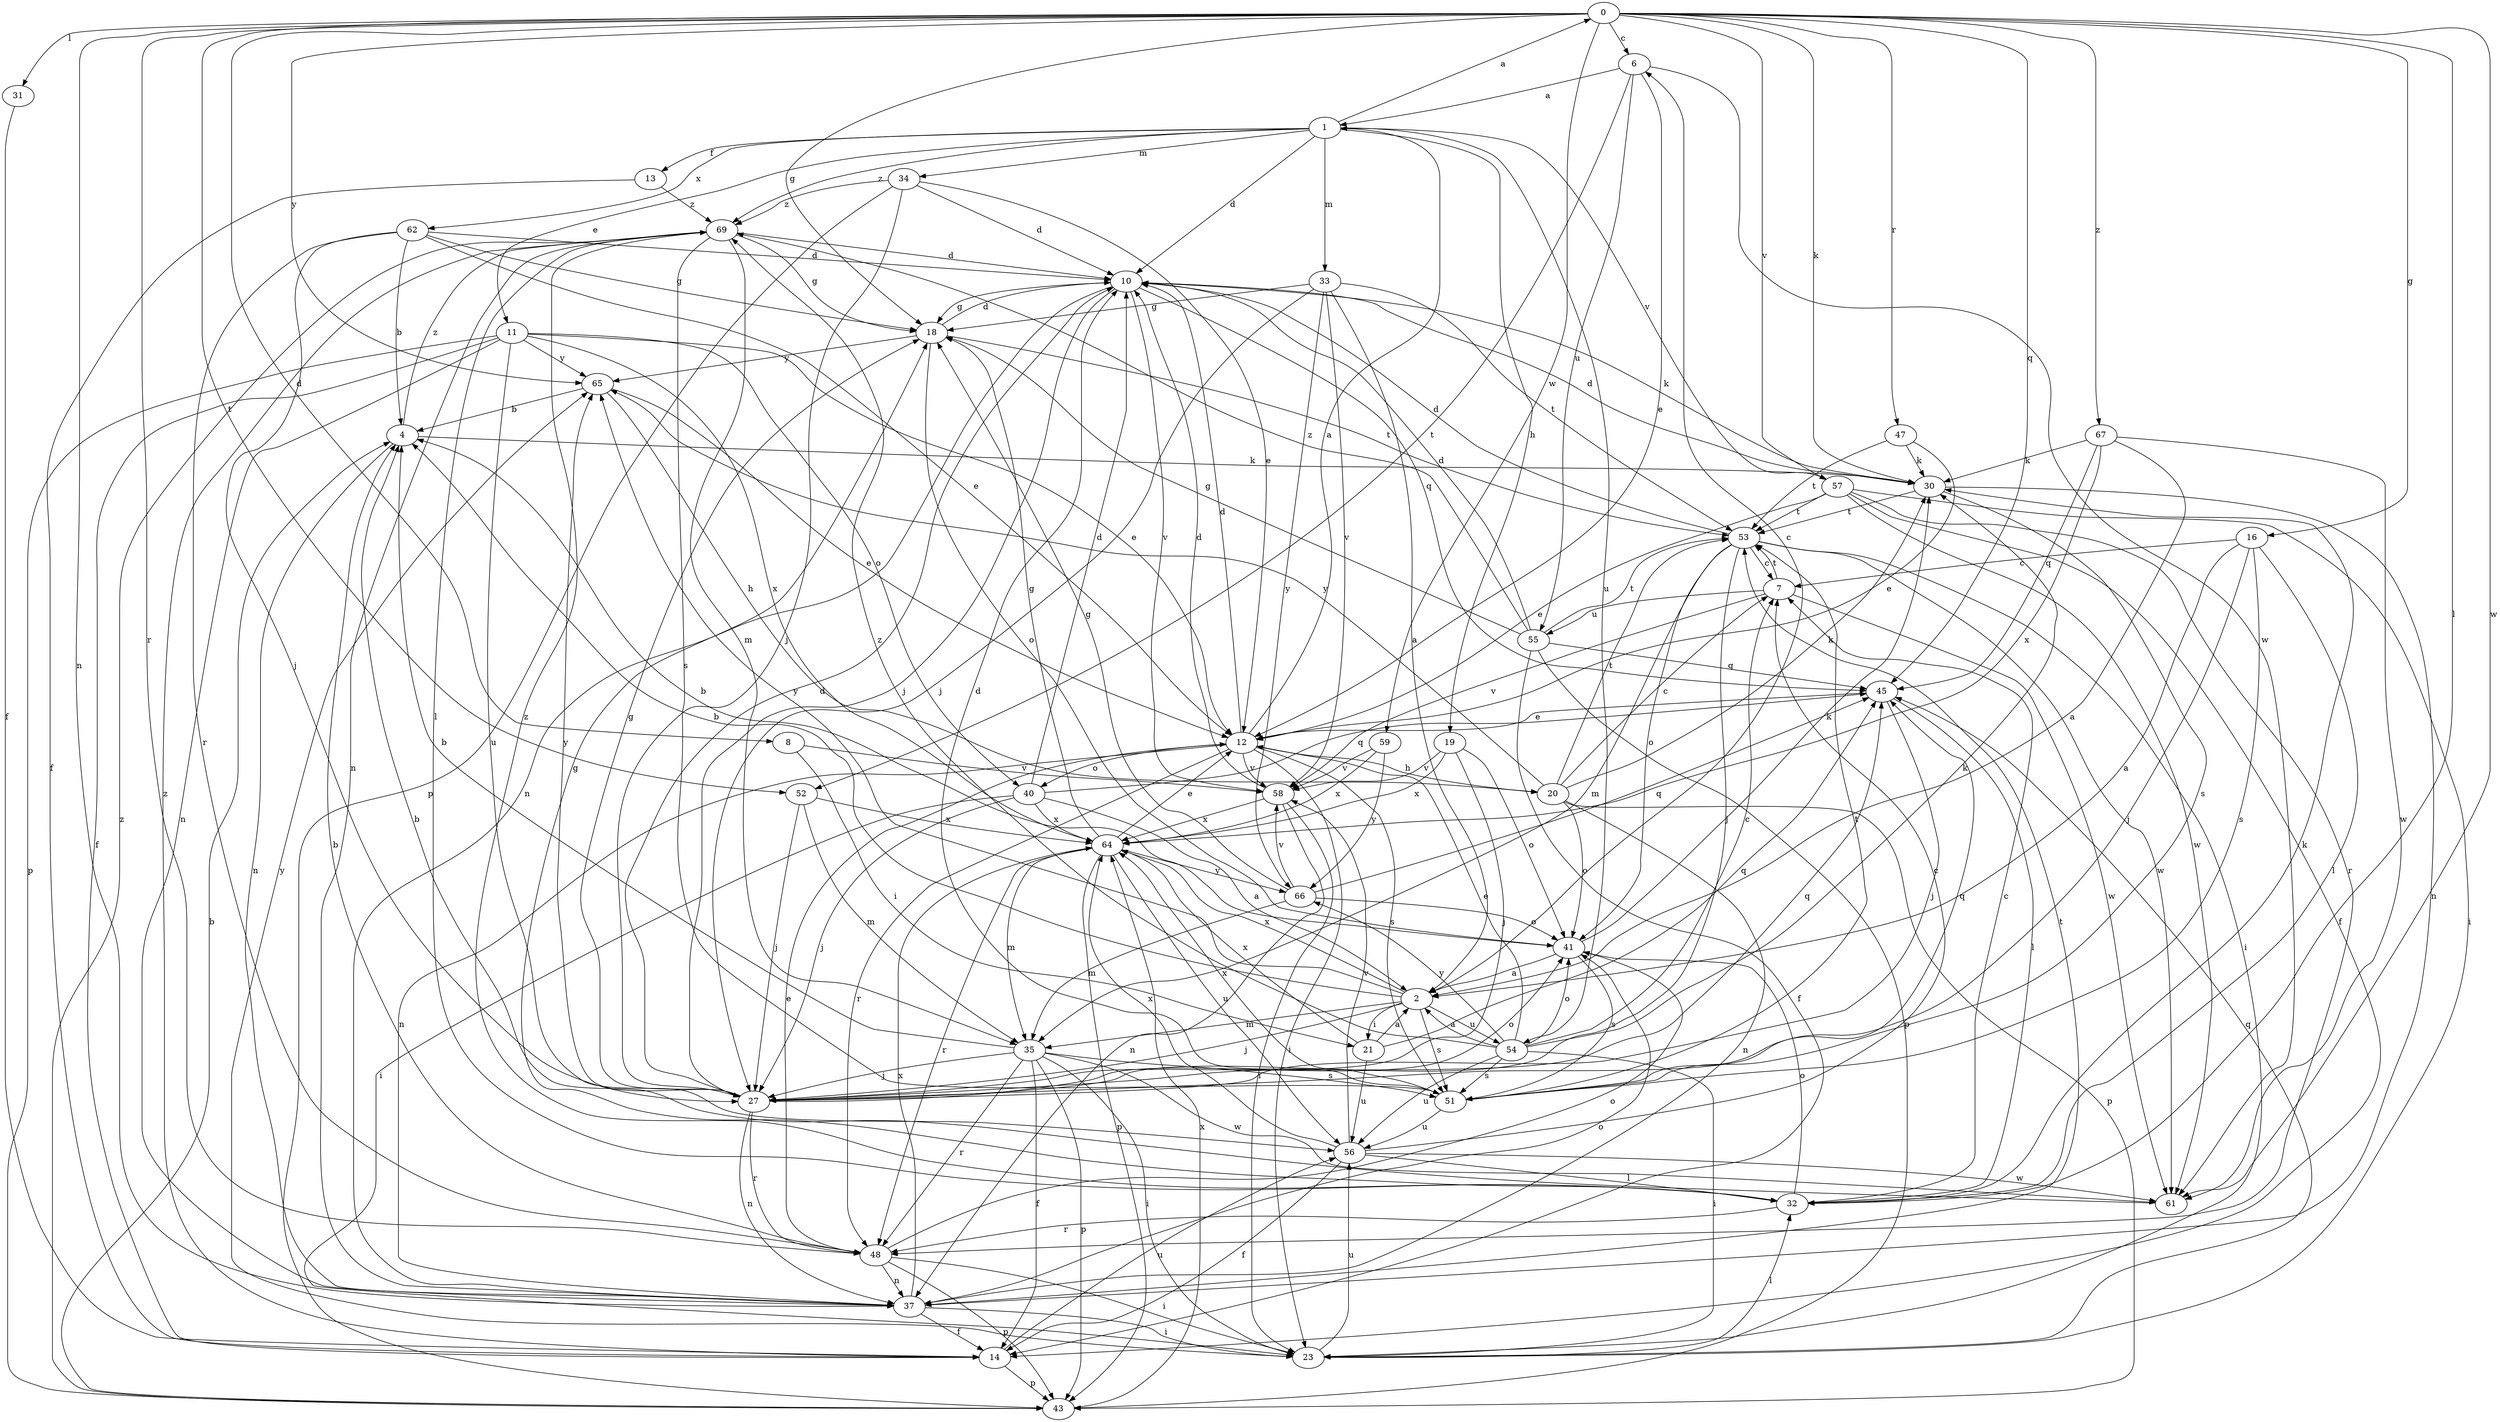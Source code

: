 strict digraph  {
0;
1;
2;
4;
6;
7;
8;
10;
11;
12;
13;
14;
16;
18;
19;
20;
21;
23;
27;
30;
31;
32;
33;
34;
35;
37;
40;
41;
43;
45;
47;
48;
51;
52;
53;
54;
55;
56;
57;
58;
59;
61;
62;
64;
65;
66;
67;
69;
0 -> 6  [label=c];
0 -> 8  [label=d];
0 -> 16  [label=g];
0 -> 18  [label=g];
0 -> 30  [label=k];
0 -> 31  [label=l];
0 -> 32  [label=l];
0 -> 37  [label=n];
0 -> 45  [label=q];
0 -> 47  [label=r];
0 -> 48  [label=r];
0 -> 52  [label=t];
0 -> 57  [label=v];
0 -> 59  [label=w];
0 -> 61  [label=w];
0 -> 65  [label=y];
0 -> 67  [label=z];
1 -> 0  [label=a];
1 -> 10  [label=d];
1 -> 11  [label=e];
1 -> 13  [label=f];
1 -> 19  [label=h];
1 -> 33  [label=m];
1 -> 34  [label=m];
1 -> 54  [label=u];
1 -> 57  [label=v];
1 -> 62  [label=x];
1 -> 69  [label=z];
2 -> 4  [label=b];
2 -> 6  [label=c];
2 -> 21  [label=i];
2 -> 27  [label=j];
2 -> 35  [label=m];
2 -> 51  [label=s];
2 -> 54  [label=u];
2 -> 64  [label=x];
2 -> 65  [label=y];
4 -> 30  [label=k];
4 -> 37  [label=n];
4 -> 69  [label=z];
6 -> 1  [label=a];
6 -> 12  [label=e];
6 -> 52  [label=t];
6 -> 55  [label=u];
6 -> 61  [label=w];
7 -> 53  [label=t];
7 -> 55  [label=u];
7 -> 58  [label=v];
7 -> 61  [label=w];
8 -> 21  [label=i];
8 -> 58  [label=v];
10 -> 18  [label=g];
10 -> 27  [label=j];
10 -> 30  [label=k];
10 -> 37  [label=n];
10 -> 45  [label=q];
10 -> 58  [label=v];
11 -> 12  [label=e];
11 -> 14  [label=f];
11 -> 37  [label=n];
11 -> 40  [label=o];
11 -> 43  [label=p];
11 -> 56  [label=u];
11 -> 64  [label=x];
11 -> 65  [label=y];
12 -> 1  [label=a];
12 -> 10  [label=d];
12 -> 20  [label=h];
12 -> 23  [label=i];
12 -> 37  [label=n];
12 -> 40  [label=o];
12 -> 48  [label=r];
12 -> 51  [label=s];
12 -> 58  [label=v];
13 -> 14  [label=f];
13 -> 69  [label=z];
14 -> 43  [label=p];
14 -> 56  [label=u];
14 -> 69  [label=z];
16 -> 2  [label=a];
16 -> 7  [label=c];
16 -> 27  [label=j];
16 -> 32  [label=l];
16 -> 51  [label=s];
18 -> 10  [label=d];
18 -> 41  [label=o];
18 -> 53  [label=t];
18 -> 65  [label=y];
19 -> 27  [label=j];
19 -> 41  [label=o];
19 -> 58  [label=v];
19 -> 64  [label=x];
20 -> 7  [label=c];
20 -> 30  [label=k];
20 -> 37  [label=n];
20 -> 41  [label=o];
20 -> 43  [label=p];
20 -> 53  [label=t];
20 -> 65  [label=y];
21 -> 2  [label=a];
21 -> 45  [label=q];
21 -> 56  [label=u];
21 -> 64  [label=x];
23 -> 32  [label=l];
23 -> 45  [label=q];
23 -> 56  [label=u];
23 -> 65  [label=y];
27 -> 10  [label=d];
27 -> 18  [label=g];
27 -> 37  [label=n];
27 -> 41  [label=o];
27 -> 45  [label=q];
27 -> 48  [label=r];
27 -> 65  [label=y];
30 -> 10  [label=d];
30 -> 37  [label=n];
30 -> 51  [label=s];
30 -> 53  [label=t];
31 -> 14  [label=f];
32 -> 7  [label=c];
32 -> 18  [label=g];
32 -> 30  [label=k];
32 -> 41  [label=o];
32 -> 48  [label=r];
32 -> 69  [label=z];
33 -> 2  [label=a];
33 -> 18  [label=g];
33 -> 27  [label=j];
33 -> 53  [label=t];
33 -> 58  [label=v];
33 -> 66  [label=y];
34 -> 10  [label=d];
34 -> 12  [label=e];
34 -> 27  [label=j];
34 -> 43  [label=p];
34 -> 69  [label=z];
35 -> 4  [label=b];
35 -> 14  [label=f];
35 -> 23  [label=i];
35 -> 27  [label=j];
35 -> 43  [label=p];
35 -> 48  [label=r];
35 -> 51  [label=s];
35 -> 61  [label=w];
37 -> 14  [label=f];
37 -> 23  [label=i];
37 -> 41  [label=o];
37 -> 53  [label=t];
37 -> 64  [label=x];
40 -> 2  [label=a];
40 -> 10  [label=d];
40 -> 23  [label=i];
40 -> 27  [label=j];
40 -> 45  [label=q];
40 -> 64  [label=x];
41 -> 2  [label=a];
41 -> 4  [label=b];
41 -> 30  [label=k];
41 -> 51  [label=s];
43 -> 4  [label=b];
43 -> 64  [label=x];
43 -> 69  [label=z];
45 -> 12  [label=e];
45 -> 27  [label=j];
45 -> 32  [label=l];
47 -> 12  [label=e];
47 -> 30  [label=k];
47 -> 53  [label=t];
48 -> 4  [label=b];
48 -> 12  [label=e];
48 -> 23  [label=i];
48 -> 37  [label=n];
48 -> 41  [label=o];
48 -> 43  [label=p];
51 -> 10  [label=d];
51 -> 45  [label=q];
51 -> 53  [label=t];
51 -> 56  [label=u];
51 -> 64  [label=x];
52 -> 27  [label=j];
52 -> 35  [label=m];
52 -> 64  [label=x];
53 -> 7  [label=c];
53 -> 10  [label=d];
53 -> 23  [label=i];
53 -> 27  [label=j];
53 -> 35  [label=m];
53 -> 41  [label=o];
53 -> 61  [label=w];
54 -> 2  [label=a];
54 -> 7  [label=c];
54 -> 12  [label=e];
54 -> 23  [label=i];
54 -> 30  [label=k];
54 -> 41  [label=o];
54 -> 51  [label=s];
54 -> 56  [label=u];
54 -> 66  [label=y];
54 -> 69  [label=z];
55 -> 10  [label=d];
55 -> 14  [label=f];
55 -> 18  [label=g];
55 -> 43  [label=p];
55 -> 45  [label=q];
55 -> 53  [label=t];
55 -> 69  [label=z];
56 -> 7  [label=c];
56 -> 14  [label=f];
56 -> 32  [label=l];
56 -> 58  [label=v];
56 -> 61  [label=w];
56 -> 64  [label=x];
57 -> 12  [label=e];
57 -> 14  [label=f];
57 -> 23  [label=i];
57 -> 48  [label=r];
57 -> 53  [label=t];
57 -> 61  [label=w];
58 -> 10  [label=d];
58 -> 23  [label=i];
58 -> 37  [label=n];
58 -> 64  [label=x];
59 -> 58  [label=v];
59 -> 64  [label=x];
59 -> 66  [label=y];
61 -> 4  [label=b];
62 -> 4  [label=b];
62 -> 10  [label=d];
62 -> 12  [label=e];
62 -> 18  [label=g];
62 -> 27  [label=j];
62 -> 48  [label=r];
64 -> 12  [label=e];
64 -> 18  [label=g];
64 -> 35  [label=m];
64 -> 43  [label=p];
64 -> 48  [label=r];
64 -> 56  [label=u];
64 -> 66  [label=y];
65 -> 4  [label=b];
65 -> 12  [label=e];
65 -> 20  [label=h];
66 -> 18  [label=g];
66 -> 35  [label=m];
66 -> 41  [label=o];
66 -> 45  [label=q];
66 -> 58  [label=v];
67 -> 2  [label=a];
67 -> 30  [label=k];
67 -> 45  [label=q];
67 -> 61  [label=w];
67 -> 64  [label=x];
69 -> 10  [label=d];
69 -> 18  [label=g];
69 -> 32  [label=l];
69 -> 35  [label=m];
69 -> 37  [label=n];
69 -> 51  [label=s];
}
